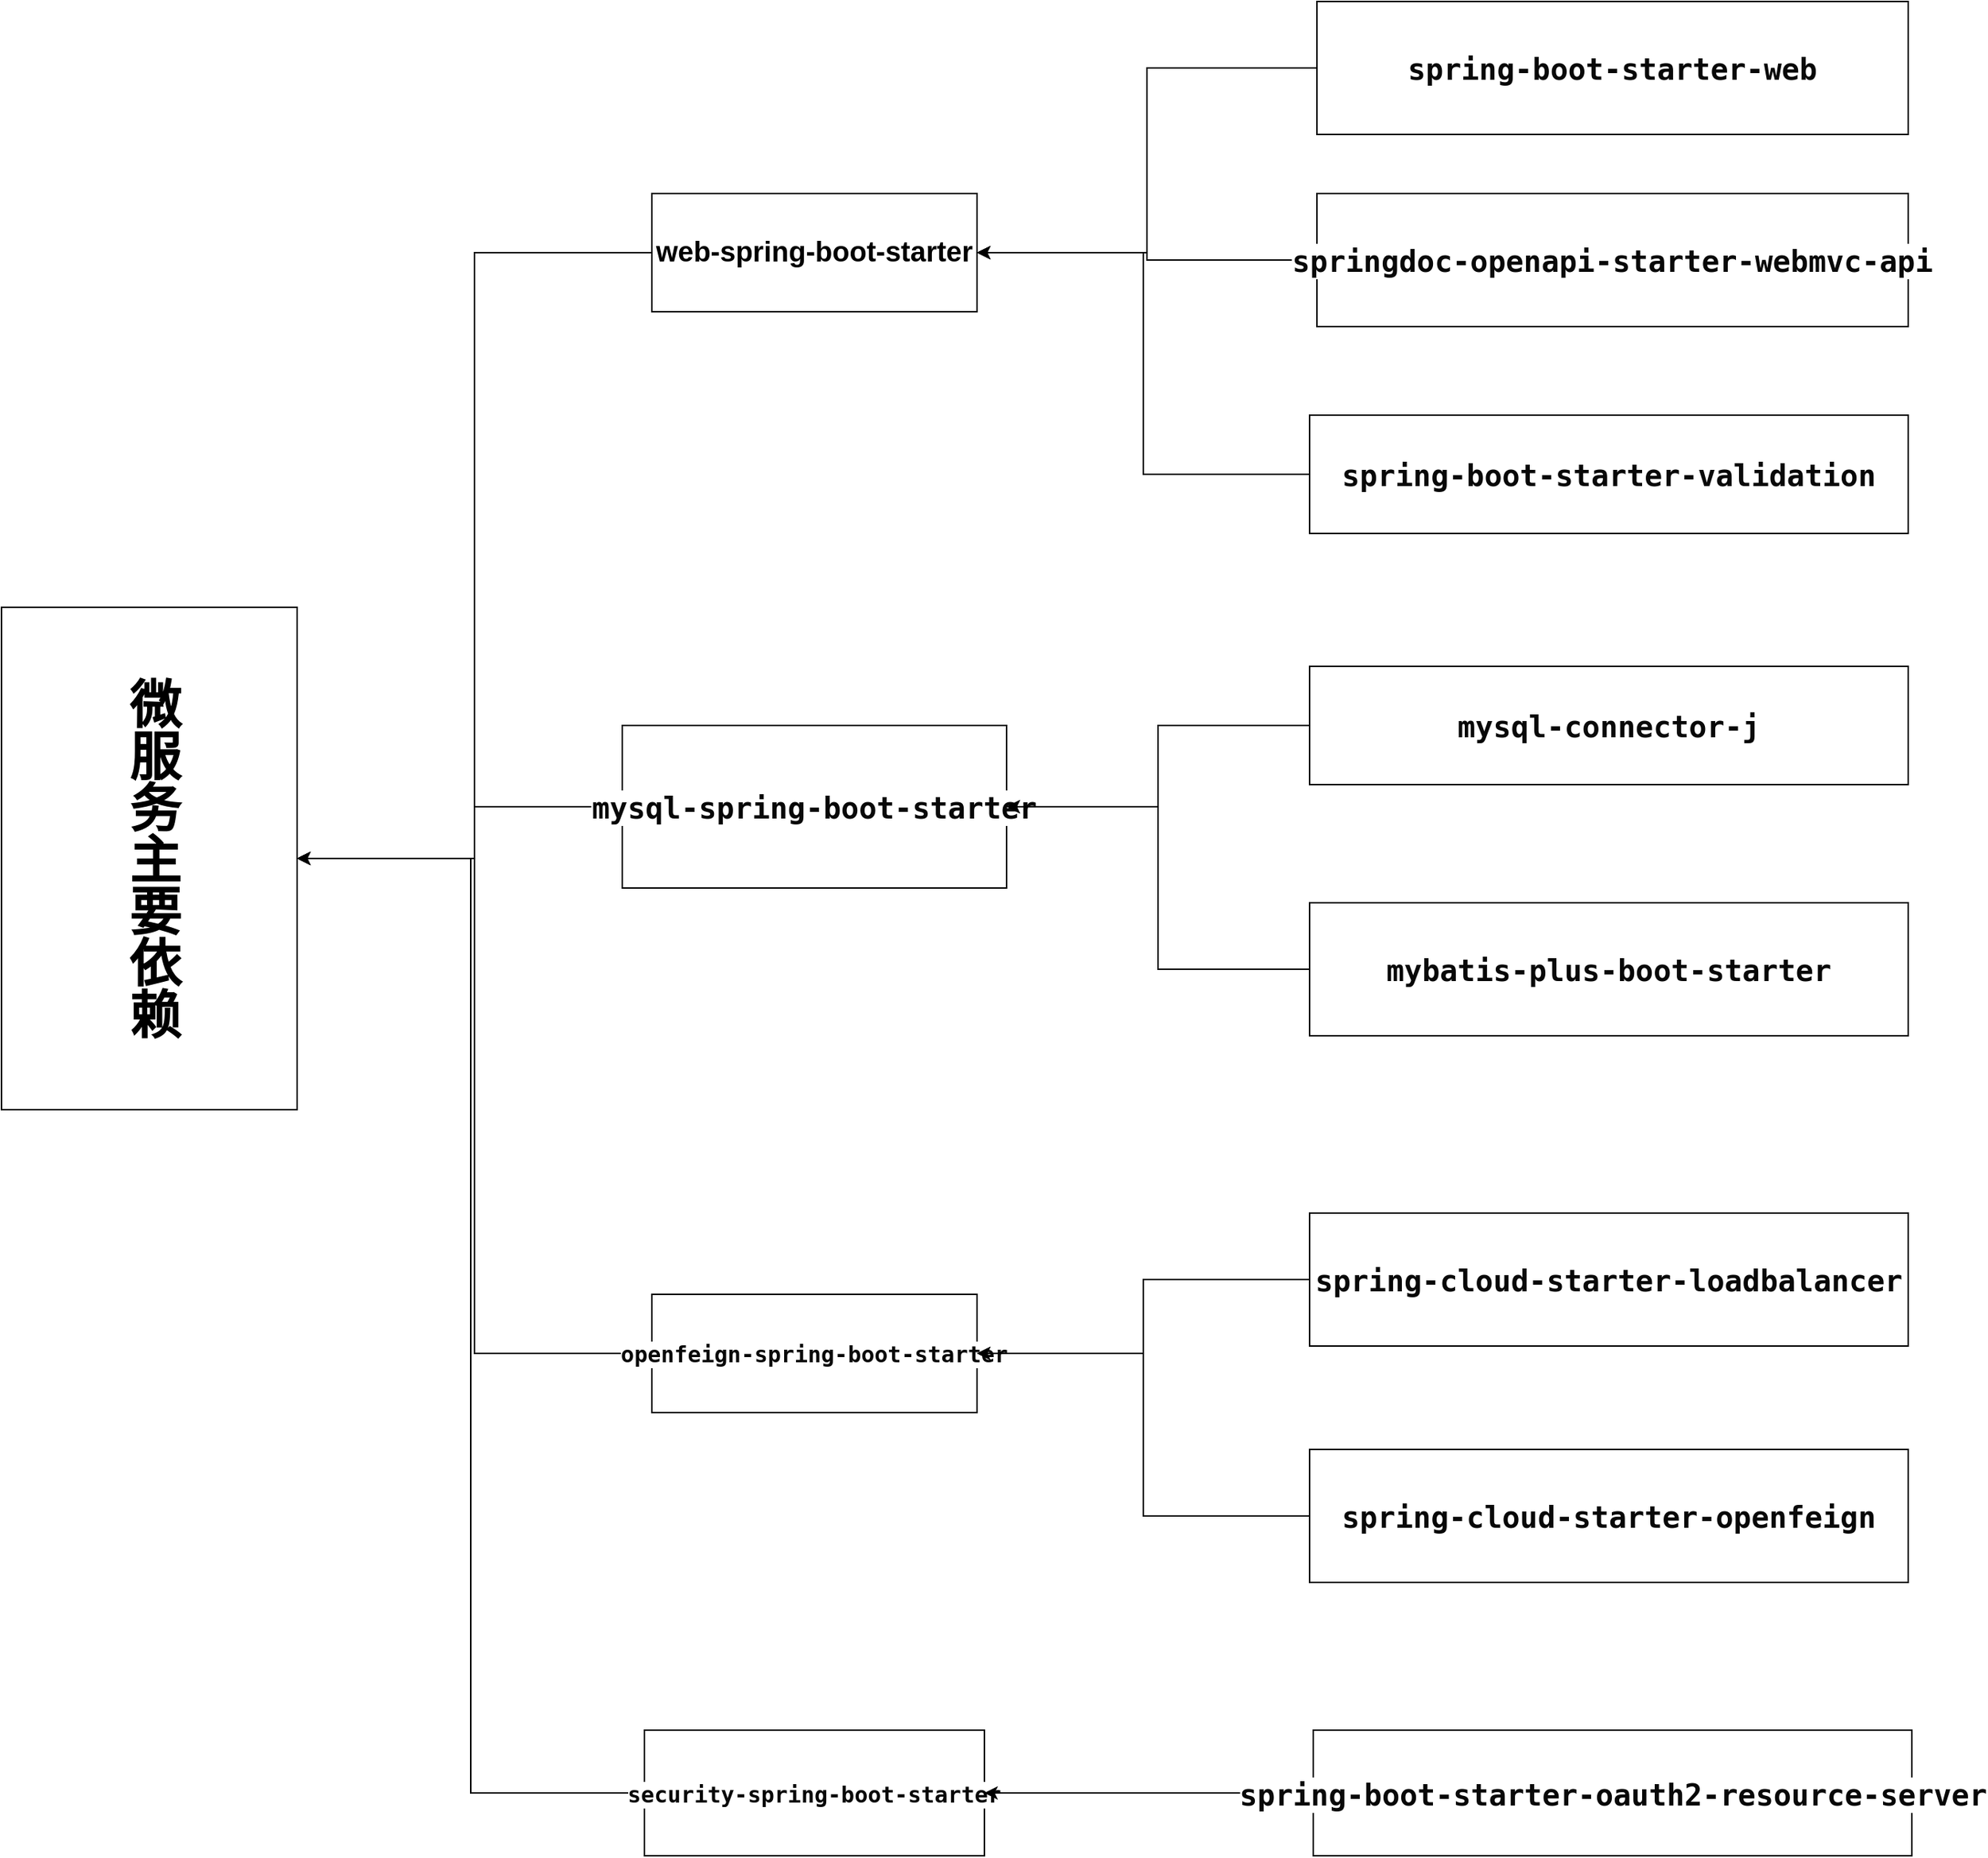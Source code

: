 <mxfile version="24.3.1" type="github">
  <diagram name="第 1 页" id="Ewtv5tWPaEho7JRxLo0V">
    <mxGraphModel dx="2625" dy="1325" grid="1" gridSize="10" guides="1" tooltips="1" connect="1" arrows="1" fold="1" page="1" pageScale="1" pageWidth="827" pageHeight="1169" math="0" shadow="0">
      <root>
        <mxCell id="0" />
        <mxCell id="1" parent="0" />
        <mxCell id="tE9-uQu9QcbrQawJHL18-1" value="微服务主要依赖" style="rounded=0;whiteSpace=wrap;html=1;fontSize=35;fontStyle=1;textDirection=vertical-lr;" vertex="1" parent="1">
          <mxGeometry x="110" y="930" width="200" height="340" as="geometry" />
        </mxCell>
        <mxCell id="tE9-uQu9QcbrQawJHL18-41" style="edgeStyle=orthogonalEdgeStyle;rounded=0;orthogonalLoop=1;jettySize=auto;html=1;exitX=0;exitY=0.5;exitDx=0;exitDy=0;entryX=1;entryY=0.5;entryDx=0;entryDy=0;" edge="1" parent="1" source="tE9-uQu9QcbrQawJHL18-2" target="tE9-uQu9QcbrQawJHL18-1">
          <mxGeometry relative="1" as="geometry" />
        </mxCell>
        <mxCell id="tE9-uQu9QcbrQawJHL18-2" value="web-spring-boot-starter" style="rounded=0;whiteSpace=wrap;html=1;fontStyle=1;fontSize=19;" vertex="1" parent="1">
          <mxGeometry x="550" y="650" width="220" height="80" as="geometry" />
        </mxCell>
        <mxCell id="tE9-uQu9QcbrQawJHL18-40" style="edgeStyle=orthogonalEdgeStyle;rounded=0;orthogonalLoop=1;jettySize=auto;html=1;exitX=0;exitY=0.5;exitDx=0;exitDy=0;entryX=1;entryY=0.5;entryDx=0;entryDy=0;" edge="1" parent="1" source="tE9-uQu9QcbrQawJHL18-4" target="tE9-uQu9QcbrQawJHL18-2">
          <mxGeometry relative="1" as="geometry" />
        </mxCell>
        <mxCell id="tE9-uQu9QcbrQawJHL18-4" value="&lt;div style=&quot;background-color: rgb(255, 255, 255); color: rgb(8, 8, 8); font-size: 20px;&quot;&gt;&lt;pre style=&quot;font-family: &amp;quot;JetBrains Mono&amp;quot;, monospace; font-size: 20px;&quot;&gt;spring-boot-starter-web&lt;/pre&gt;&lt;/div&gt;" style="rounded=0;whiteSpace=wrap;html=1;fontSize=20;fontStyle=1" vertex="1" parent="1">
          <mxGeometry x="1000" y="520" width="400" height="90" as="geometry" />
        </mxCell>
        <mxCell id="tE9-uQu9QcbrQawJHL18-39" style="edgeStyle=orthogonalEdgeStyle;rounded=0;orthogonalLoop=1;jettySize=auto;html=1;exitX=0;exitY=0.5;exitDx=0;exitDy=0;entryX=1;entryY=0.5;entryDx=0;entryDy=0;" edge="1" parent="1" source="tE9-uQu9QcbrQawJHL18-5" target="tE9-uQu9QcbrQawJHL18-2">
          <mxGeometry relative="1" as="geometry" />
        </mxCell>
        <mxCell id="tE9-uQu9QcbrQawJHL18-5" value="&lt;div style=&quot;background-color: rgb(255, 255, 255); color: rgb(8, 8, 8); font-size: 20px;&quot;&gt;&lt;pre style=&quot;font-family: &amp;quot;JetBrains Mono&amp;quot;, monospace; font-size: 20px;&quot;&gt;&lt;div style=&quot;font-size: 20px;&quot;&gt;&lt;pre style=&quot;font-family: &amp;quot;JetBrains Mono&amp;quot;, monospace; font-size: 20px;&quot;&gt;springdoc-openapi-starter-webmvc-api&lt;/pre&gt;&lt;/div&gt;&lt;/pre&gt;&lt;/div&gt;" style="rounded=0;whiteSpace=wrap;html=1;fontSize=20;fontStyle=1" vertex="1" parent="1">
          <mxGeometry x="1000" y="650" width="400" height="90" as="geometry" />
        </mxCell>
        <mxCell id="tE9-uQu9QcbrQawJHL18-38" style="edgeStyle=orthogonalEdgeStyle;rounded=0;orthogonalLoop=1;jettySize=auto;html=1;exitX=0;exitY=0.5;exitDx=0;exitDy=0;entryX=1;entryY=0.5;entryDx=0;entryDy=0;" edge="1" parent="1" source="tE9-uQu9QcbrQawJHL18-6" target="tE9-uQu9QcbrQawJHL18-2">
          <mxGeometry relative="1" as="geometry" />
        </mxCell>
        <mxCell id="tE9-uQu9QcbrQawJHL18-6" value="&lt;div style=&quot;background-color: rgb(255, 255, 255); color: rgb(8, 8, 8); font-size: 20px;&quot;&gt;&lt;pre style=&quot;font-family: &amp;quot;JetBrains Mono&amp;quot;, monospace; font-size: 20px;&quot;&gt;&lt;pre style=&quot;font-family: &amp;quot;JetBrains Mono&amp;quot;, monospace; font-size: 20px;&quot;&gt;&lt;div style=&quot;font-size: 20px;&quot;&gt;&lt;pre style=&quot;font-family: &amp;quot;JetBrains Mono&amp;quot;, monospace; font-size: 20px;&quot;&gt;spring-boot-starter-validation&lt;/pre&gt;&lt;/div&gt;&lt;/pre&gt;&lt;/pre&gt;&lt;/div&gt;" style="rounded=0;whiteSpace=wrap;html=1;fontSize=20;fontStyle=1" vertex="1" parent="1">
          <mxGeometry x="995" y="800" width="405" height="80" as="geometry" />
        </mxCell>
        <mxCell id="tE9-uQu9QcbrQawJHL18-42" style="edgeStyle=orthogonalEdgeStyle;rounded=0;orthogonalLoop=1;jettySize=auto;html=1;exitX=0;exitY=0.5;exitDx=0;exitDy=0;entryX=1;entryY=0.5;entryDx=0;entryDy=0;" edge="1" parent="1" source="tE9-uQu9QcbrQawJHL18-7" target="tE9-uQu9QcbrQawJHL18-1">
          <mxGeometry relative="1" as="geometry">
            <Array as="points">
              <mxPoint x="430" y="1065" />
              <mxPoint x="430" y="1100" />
            </Array>
          </mxGeometry>
        </mxCell>
        <mxCell id="tE9-uQu9QcbrQawJHL18-7" value="&lt;div style=&quot;background-color: rgb(255, 255, 255); color: rgb(8, 8, 8); font-size: 20px;&quot;&gt;&lt;pre style=&quot;font-family: &amp;quot;JetBrains Mono&amp;quot;, monospace; font-size: 20px;&quot;&gt;&lt;font style=&quot;font-size: 20px;&quot;&gt;mysql-spring-boot-starter&lt;/font&gt;&lt;/pre&gt;&lt;/div&gt;" style="rounded=0;whiteSpace=wrap;html=1;fontStyle=1;fontSize=20;" vertex="1" parent="1">
          <mxGeometry x="530" y="1010" width="260" height="110" as="geometry" />
        </mxCell>
        <mxCell id="tE9-uQu9QcbrQawJHL18-37" style="edgeStyle=orthogonalEdgeStyle;rounded=0;orthogonalLoop=1;jettySize=auto;html=1;exitX=0;exitY=0.5;exitDx=0;exitDy=0;entryX=1;entryY=0.5;entryDx=0;entryDy=0;" edge="1" parent="1" source="tE9-uQu9QcbrQawJHL18-8" target="tE9-uQu9QcbrQawJHL18-7">
          <mxGeometry relative="1" as="geometry" />
        </mxCell>
        <mxCell id="tE9-uQu9QcbrQawJHL18-8" value="&lt;div style=&quot;background-color: rgb(255, 255, 255); color: rgb(8, 8, 8); font-size: 20px;&quot;&gt;&lt;pre style=&quot;font-family: &amp;quot;JetBrains Mono&amp;quot;, monospace; font-size: 20px;&quot;&gt;mysql-connector-j&lt;/pre&gt;&lt;/div&gt;" style="rounded=0;whiteSpace=wrap;html=1;fontSize=20;fontStyle=1" vertex="1" parent="1">
          <mxGeometry x="995" y="970" width="405" height="80" as="geometry" />
        </mxCell>
        <mxCell id="tE9-uQu9QcbrQawJHL18-36" style="edgeStyle=orthogonalEdgeStyle;rounded=0;orthogonalLoop=1;jettySize=auto;html=1;exitX=0;exitY=0.5;exitDx=0;exitDy=0;entryX=1;entryY=0.5;entryDx=0;entryDy=0;" edge="1" parent="1" source="tE9-uQu9QcbrQawJHL18-9" target="tE9-uQu9QcbrQawJHL18-7">
          <mxGeometry relative="1" as="geometry" />
        </mxCell>
        <mxCell id="tE9-uQu9QcbrQawJHL18-9" value="&lt;div style=&quot;background-color: rgb(255, 255, 255); color: rgb(8, 8, 8); font-size: 20px;&quot;&gt;&lt;pre style=&quot;font-family: &amp;quot;JetBrains Mono&amp;quot;, monospace; font-size: 20px;&quot;&gt;mybatis-plus-boot-starter&lt;/pre&gt;&lt;/div&gt;" style="rounded=0;whiteSpace=wrap;html=1;fontSize=20;fontStyle=1" vertex="1" parent="1">
          <mxGeometry x="995" y="1130" width="405" height="90" as="geometry" />
        </mxCell>
        <mxCell id="tE9-uQu9QcbrQawJHL18-43" style="edgeStyle=orthogonalEdgeStyle;rounded=0;orthogonalLoop=1;jettySize=auto;html=1;exitX=0;exitY=0.5;exitDx=0;exitDy=0;entryX=1;entryY=0.5;entryDx=0;entryDy=0;" edge="1" parent="1" source="tE9-uQu9QcbrQawJHL18-27" target="tE9-uQu9QcbrQawJHL18-1">
          <mxGeometry relative="1" as="geometry" />
        </mxCell>
        <mxCell id="tE9-uQu9QcbrQawJHL18-27" value="&lt;div style=&quot;background-color:#ffffff;color:#080808&quot;&gt;&lt;pre style=&quot;font-family: &amp;quot;JetBrains Mono&amp;quot;, monospace;&quot;&gt;&lt;font style=&quot;font-size: 15px;&quot;&gt;openfeign-spring-boot-starter&lt;/font&gt;&lt;/pre&gt;&lt;/div&gt;" style="rounded=0;whiteSpace=wrap;html=1;fontStyle=1" vertex="1" parent="1">
          <mxGeometry x="550" y="1395" width="220" height="80" as="geometry" />
        </mxCell>
        <mxCell id="tE9-uQu9QcbrQawJHL18-34" style="edgeStyle=orthogonalEdgeStyle;rounded=0;orthogonalLoop=1;jettySize=auto;html=1;exitX=0;exitY=0.5;exitDx=0;exitDy=0;entryX=1;entryY=0.5;entryDx=0;entryDy=0;" edge="1" parent="1" source="tE9-uQu9QcbrQawJHL18-28" target="tE9-uQu9QcbrQawJHL18-27">
          <mxGeometry relative="1" as="geometry" />
        </mxCell>
        <mxCell id="tE9-uQu9QcbrQawJHL18-28" value="&lt;div style=&quot;background-color:#ffffff;color:#080808&quot;&gt;&lt;pre style=&quot;font-family: &amp;quot;JetBrains Mono&amp;quot;, monospace;&quot;&gt;&lt;b style=&quot;&quot;&gt;&lt;font style=&quot;font-size: 20px;&quot;&gt;spring-cloud-starter-openfeign&lt;/font&gt;&lt;/b&gt;&lt;/pre&gt;&lt;/div&gt;" style="rounded=0;whiteSpace=wrap;html=1;" vertex="1" parent="1">
          <mxGeometry x="995" y="1500" width="405" height="90" as="geometry" />
        </mxCell>
        <mxCell id="tE9-uQu9QcbrQawJHL18-35" style="edgeStyle=orthogonalEdgeStyle;rounded=0;orthogonalLoop=1;jettySize=auto;html=1;exitX=0;exitY=0.5;exitDx=0;exitDy=0;entryX=1;entryY=0.5;entryDx=0;entryDy=0;" edge="1" parent="1" source="tE9-uQu9QcbrQawJHL18-29" target="tE9-uQu9QcbrQawJHL18-27">
          <mxGeometry relative="1" as="geometry" />
        </mxCell>
        <mxCell id="tE9-uQu9QcbrQawJHL18-29" value="&lt;div style=&quot;background-color: rgb(255, 255, 255); color: rgb(8, 8, 8); font-size: 20px;&quot;&gt;&lt;pre style=&quot;font-family: &amp;quot;JetBrains Mono&amp;quot;, monospace; font-size: 20px;&quot;&gt;spring-cloud-starter-loadbalancer&lt;/pre&gt;&lt;/div&gt;" style="rounded=0;whiteSpace=wrap;html=1;fontSize=20;fontStyle=1" vertex="1" parent="1">
          <mxGeometry x="995" y="1340" width="405" height="90" as="geometry" />
        </mxCell>
        <mxCell id="tE9-uQu9QcbrQawJHL18-44" style="edgeStyle=orthogonalEdgeStyle;rounded=0;orthogonalLoop=1;jettySize=auto;html=1;exitX=0;exitY=0.5;exitDx=0;exitDy=0;entryX=1;entryY=0.5;entryDx=0;entryDy=0;" edge="1" parent="1" source="tE9-uQu9QcbrQawJHL18-30" target="tE9-uQu9QcbrQawJHL18-1">
          <mxGeometry relative="1" as="geometry" />
        </mxCell>
        <mxCell id="tE9-uQu9QcbrQawJHL18-30" value="&lt;div style=&quot;background-color:#ffffff;color:#080808&quot;&gt;&lt;pre style=&quot;font-family: &amp;quot;JetBrains Mono&amp;quot;, monospace;&quot;&gt;&lt;font style=&quot;font-size: 15px;&quot;&gt;&lt;b&gt;security-spring-boot-starter&lt;/b&gt;&lt;/font&gt;&lt;/pre&gt;&lt;/div&gt;" style="rounded=0;whiteSpace=wrap;html=1;" vertex="1" parent="1">
          <mxGeometry x="545" y="1690" width="230" height="85" as="geometry" />
        </mxCell>
        <mxCell id="tE9-uQu9QcbrQawJHL18-33" style="edgeStyle=orthogonalEdgeStyle;rounded=0;orthogonalLoop=1;jettySize=auto;html=1;exitX=0;exitY=0.5;exitDx=0;exitDy=0;entryX=1;entryY=0.5;entryDx=0;entryDy=0;" edge="1" parent="1" source="tE9-uQu9QcbrQawJHL18-32" target="tE9-uQu9QcbrQawJHL18-30">
          <mxGeometry relative="1" as="geometry" />
        </mxCell>
        <mxCell id="tE9-uQu9QcbrQawJHL18-32" value="&lt;div style=&quot;background-color: rgb(255, 255, 255); color: rgb(8, 8, 8); font-size: 20px;&quot;&gt;&lt;pre style=&quot;font-family: &amp;quot;JetBrains Mono&amp;quot;, monospace; font-size: 20px;&quot;&gt;spring-boot-starter-oauth2-resource-server&lt;/pre&gt;&lt;/div&gt;" style="rounded=0;whiteSpace=wrap;html=1;fontSize=20;fontStyle=1" vertex="1" parent="1">
          <mxGeometry x="997.5" y="1690" width="405" height="85" as="geometry" />
        </mxCell>
      </root>
    </mxGraphModel>
  </diagram>
</mxfile>

